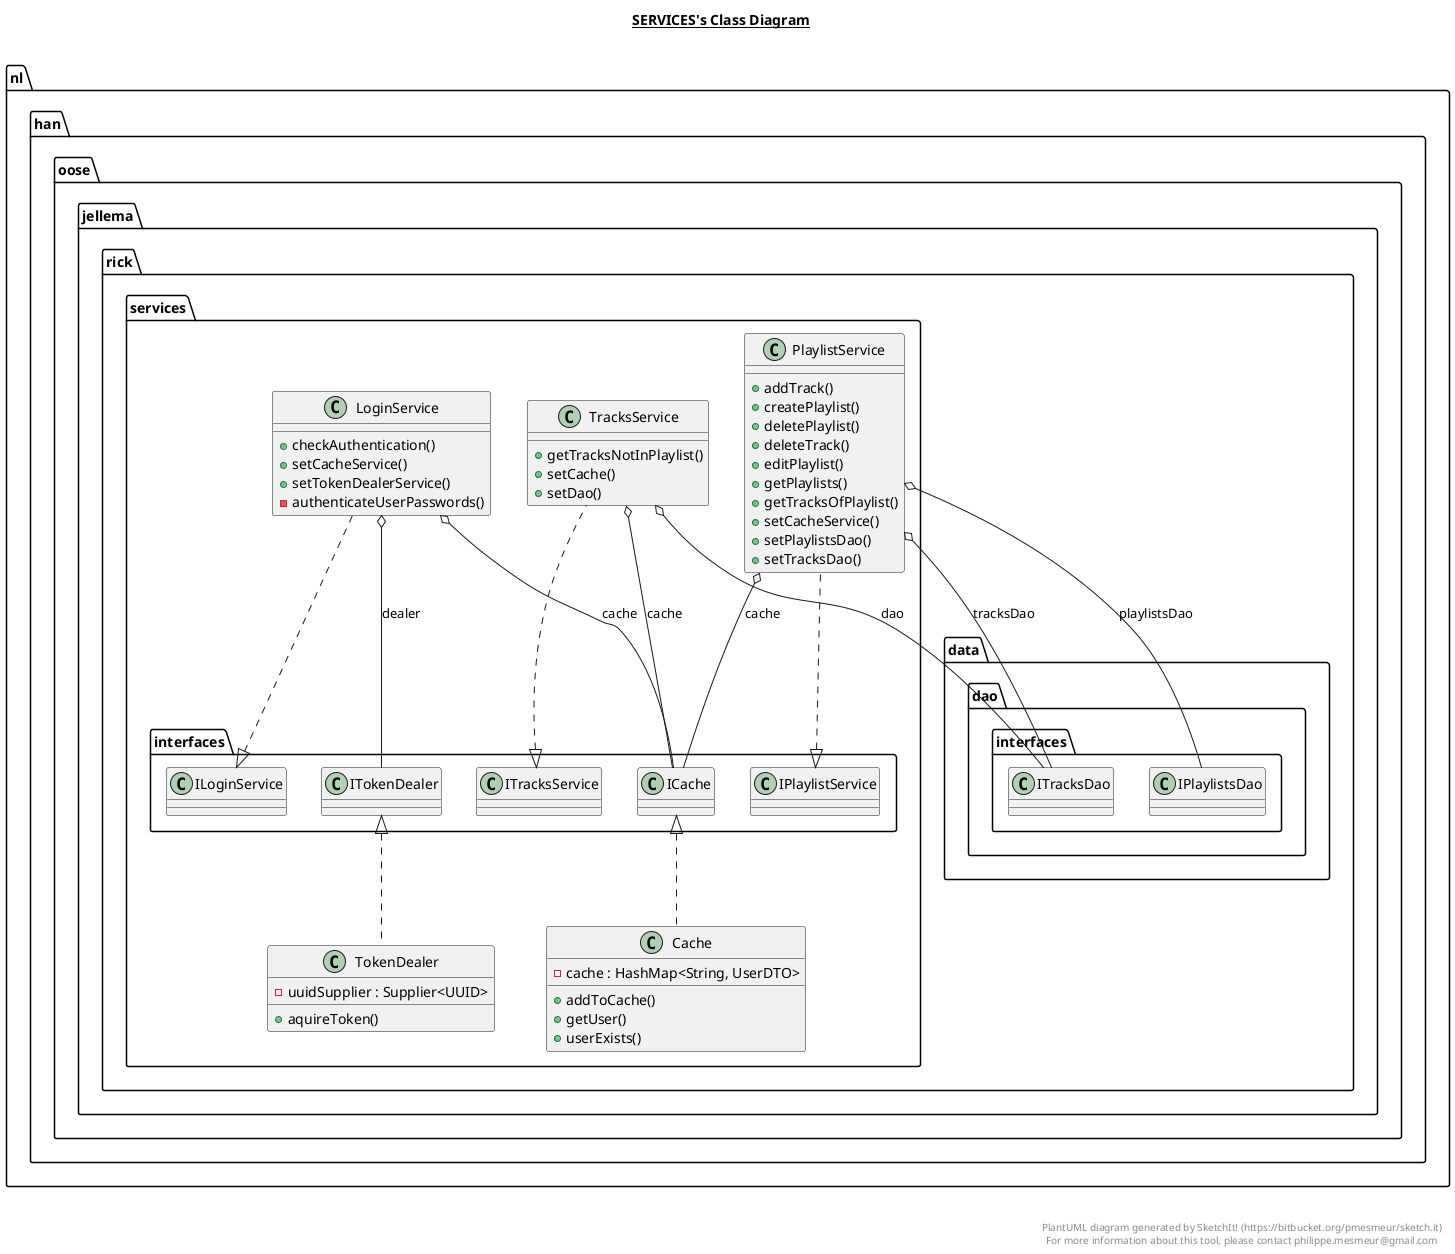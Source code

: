 @startuml

title __SERVICES's Class Diagram__\n

  namespace nl.han.oose.jellema.rick.services {
    class nl.han.oose.jellema.rick.services.Cache {
        - cache : HashMap<String, UserDTO>
        + addToCache()
        + getUser()
        + userExists()
    }
  }
  

  namespace nl.han.oose.jellema.rick.services {
    class nl.han.oose.jellema.rick.services.LoginService {
        + checkAuthentication()
        + setCacheService()
        + setTokenDealerService()
        - authenticateUserPasswords()
    }
  }
  

  namespace nl.han.oose.jellema.rick.services {
    class nl.han.oose.jellema.rick.services.PlaylistService {
        + addTrack()
        + createPlaylist()
        + deletePlaylist()
        + deleteTrack()
        + editPlaylist()
        + getPlaylists()
        + getTracksOfPlaylist()
        + setCacheService()
        + setPlaylistsDao()
        + setTracksDao()
    }
  }
  

  namespace nl.han.oose.jellema.rick.services {
    class nl.han.oose.jellema.rick.services.TokenDealer {
        - uuidSupplier : Supplier<UUID>
        + aquireToken()
    }
  }
  

  namespace nl.han.oose.jellema.rick.services {
    class nl.han.oose.jellema.rick.services.TracksService {
        + getTracksNotInPlaylist()
        + setCache()
        + setDao()
    }
  }
  

  nl.han.oose.jellema.rick.services.Cache .up.|> nl.han.oose.jellema.rick.services.interfaces.ICache
  nl.han.oose.jellema.rick.services.LoginService .up.|> nl.han.oose.jellema.rick.services.interfaces.ILoginService
  nl.han.oose.jellema.rick.services.LoginService o-- nl.han.oose.jellema.rick.services.interfaces.ICache : cache
  nl.han.oose.jellema.rick.services.LoginService o-- nl.han.oose.jellema.rick.services.interfaces.ITokenDealer : dealer
  nl.han.oose.jellema.rick.services.PlaylistService .up.|> nl.han.oose.jellema.rick.services.interfaces.IPlaylistService
  nl.han.oose.jellema.rick.services.PlaylistService o-- nl.han.oose.jellema.rick.services.interfaces.ICache : cache
  nl.han.oose.jellema.rick.services.PlaylistService o-- nl.han.oose.jellema.rick.data.dao.interfaces.IPlaylistsDao : playlistsDao
  nl.han.oose.jellema.rick.services.PlaylistService o-- nl.han.oose.jellema.rick.data.dao.interfaces.ITracksDao : tracksDao
  nl.han.oose.jellema.rick.services.TokenDealer .up.|> nl.han.oose.jellema.rick.services.interfaces.ITokenDealer
  nl.han.oose.jellema.rick.services.TracksService .up.|> nl.han.oose.jellema.rick.services.interfaces.ITracksService
  nl.han.oose.jellema.rick.services.TracksService o-- nl.han.oose.jellema.rick.services.interfaces.ICache : cache
  nl.han.oose.jellema.rick.services.TracksService o-- nl.han.oose.jellema.rick.data.dao.interfaces.ITracksDao : dao


right footer


PlantUML diagram generated by SketchIt! (https://bitbucket.org/pmesmeur/sketch.it)
For more information about this tool, please contact philippe.mesmeur@gmail.com
endfooter

@enduml
